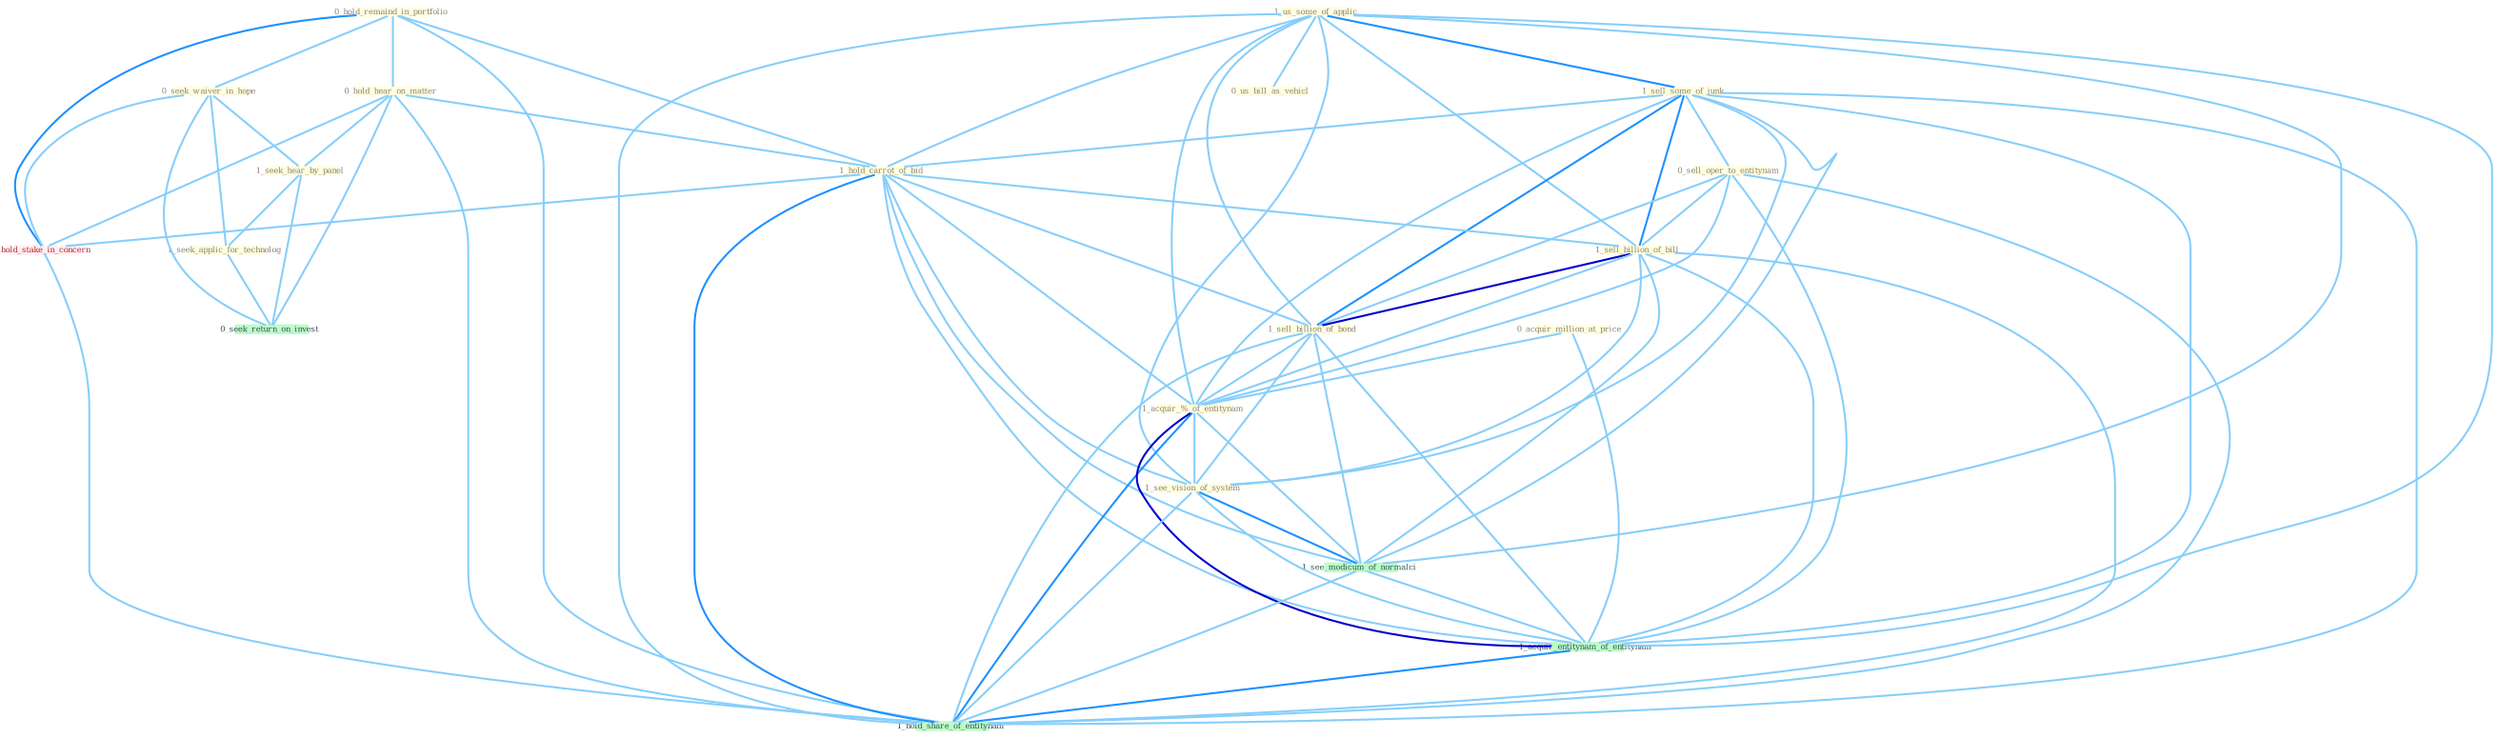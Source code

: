 Graph G{ 
    node
    [shape=polygon,style=filled,width=.5,height=.06,color="#BDFCC9",fixedsize=true,fontsize=4,
    fontcolor="#2f4f4f"];
    {node
    [color="#ffffe0", fontcolor="#8b7d6b"] "0_hold_remaind_in_portfolio " "1_us_some_of_applic " "0_seek_waiver_in_hope " "1_sell_some_of_junk " "0_hold_hear_on_matter " "1_seek_hear_by_panel " "0_us_bill_as_vehicl " "1_seek_applic_for_technolog " "0_acquir_million_at_price " "0_sell_oper_to_entitynam " "1_hold_carrot_of_bid " "1_sell_billion_of_bill " "1_sell_billion_of_bond " "1_acquir_%_of_entitynam " "1_see_vision_of_system "}
{node [color="#fff0f5", fontcolor="#b22222"] "1_hold_stake_in_concern "}
edge [color="#B0E2FF"];

	"0_hold_remaind_in_portfolio " -- "0_seek_waiver_in_hope " [w="1", color="#87cefa" ];
	"0_hold_remaind_in_portfolio " -- "0_hold_hear_on_matter " [w="1", color="#87cefa" ];
	"0_hold_remaind_in_portfolio " -- "1_hold_carrot_of_bid " [w="1", color="#87cefa" ];
	"0_hold_remaind_in_portfolio " -- "1_hold_stake_in_concern " [w="2", color="#1e90ff" , len=0.8];
	"0_hold_remaind_in_portfolio " -- "1_hold_share_of_entitynam " [w="1", color="#87cefa" ];
	"1_us_some_of_applic " -- "1_sell_some_of_junk " [w="2", color="#1e90ff" , len=0.8];
	"1_us_some_of_applic " -- "0_us_bill_as_vehicl " [w="1", color="#87cefa" ];
	"1_us_some_of_applic " -- "1_hold_carrot_of_bid " [w="1", color="#87cefa" ];
	"1_us_some_of_applic " -- "1_sell_billion_of_bill " [w="1", color="#87cefa" ];
	"1_us_some_of_applic " -- "1_sell_billion_of_bond " [w="1", color="#87cefa" ];
	"1_us_some_of_applic " -- "1_acquir_%_of_entitynam " [w="1", color="#87cefa" ];
	"1_us_some_of_applic " -- "1_see_vision_of_system " [w="1", color="#87cefa" ];
	"1_us_some_of_applic " -- "1_see_modicum_of_normalci " [w="1", color="#87cefa" ];
	"1_us_some_of_applic " -- "1_acquir_entitynam_of_entitynam " [w="1", color="#87cefa" ];
	"1_us_some_of_applic " -- "1_hold_share_of_entitynam " [w="1", color="#87cefa" ];
	"0_seek_waiver_in_hope " -- "1_seek_hear_by_panel " [w="1", color="#87cefa" ];
	"0_seek_waiver_in_hope " -- "1_seek_applic_for_technolog " [w="1", color="#87cefa" ];
	"0_seek_waiver_in_hope " -- "1_hold_stake_in_concern " [w="1", color="#87cefa" ];
	"0_seek_waiver_in_hope " -- "0_seek_return_on_invest " [w="1", color="#87cefa" ];
	"1_sell_some_of_junk " -- "0_sell_oper_to_entitynam " [w="1", color="#87cefa" ];
	"1_sell_some_of_junk " -- "1_hold_carrot_of_bid " [w="1", color="#87cefa" ];
	"1_sell_some_of_junk " -- "1_sell_billion_of_bill " [w="2", color="#1e90ff" , len=0.8];
	"1_sell_some_of_junk " -- "1_sell_billion_of_bond " [w="2", color="#1e90ff" , len=0.8];
	"1_sell_some_of_junk " -- "1_acquir_%_of_entitynam " [w="1", color="#87cefa" ];
	"1_sell_some_of_junk " -- "1_see_vision_of_system " [w="1", color="#87cefa" ];
	"1_sell_some_of_junk " -- "1_see_modicum_of_normalci " [w="1", color="#87cefa" ];
	"1_sell_some_of_junk " -- "1_acquir_entitynam_of_entitynam " [w="1", color="#87cefa" ];
	"1_sell_some_of_junk " -- "1_hold_share_of_entitynam " [w="1", color="#87cefa" ];
	"0_hold_hear_on_matter " -- "1_seek_hear_by_panel " [w="1", color="#87cefa" ];
	"0_hold_hear_on_matter " -- "1_hold_carrot_of_bid " [w="1", color="#87cefa" ];
	"0_hold_hear_on_matter " -- "1_hold_stake_in_concern " [w="1", color="#87cefa" ];
	"0_hold_hear_on_matter " -- "0_seek_return_on_invest " [w="1", color="#87cefa" ];
	"0_hold_hear_on_matter " -- "1_hold_share_of_entitynam " [w="1", color="#87cefa" ];
	"1_seek_hear_by_panel " -- "1_seek_applic_for_technolog " [w="1", color="#87cefa" ];
	"1_seek_hear_by_panel " -- "0_seek_return_on_invest " [w="1", color="#87cefa" ];
	"1_seek_applic_for_technolog " -- "0_seek_return_on_invest " [w="1", color="#87cefa" ];
	"0_acquir_million_at_price " -- "1_acquir_%_of_entitynam " [w="1", color="#87cefa" ];
	"0_acquir_million_at_price " -- "1_acquir_entitynam_of_entitynam " [w="1", color="#87cefa" ];
	"0_sell_oper_to_entitynam " -- "1_sell_billion_of_bill " [w="1", color="#87cefa" ];
	"0_sell_oper_to_entitynam " -- "1_sell_billion_of_bond " [w="1", color="#87cefa" ];
	"0_sell_oper_to_entitynam " -- "1_acquir_%_of_entitynam " [w="1", color="#87cefa" ];
	"0_sell_oper_to_entitynam " -- "1_acquir_entitynam_of_entitynam " [w="1", color="#87cefa" ];
	"0_sell_oper_to_entitynam " -- "1_hold_share_of_entitynam " [w="1", color="#87cefa" ];
	"1_hold_carrot_of_bid " -- "1_sell_billion_of_bill " [w="1", color="#87cefa" ];
	"1_hold_carrot_of_bid " -- "1_sell_billion_of_bond " [w="1", color="#87cefa" ];
	"1_hold_carrot_of_bid " -- "1_acquir_%_of_entitynam " [w="1", color="#87cefa" ];
	"1_hold_carrot_of_bid " -- "1_see_vision_of_system " [w="1", color="#87cefa" ];
	"1_hold_carrot_of_bid " -- "1_hold_stake_in_concern " [w="1", color="#87cefa" ];
	"1_hold_carrot_of_bid " -- "1_see_modicum_of_normalci " [w="1", color="#87cefa" ];
	"1_hold_carrot_of_bid " -- "1_acquir_entitynam_of_entitynam " [w="1", color="#87cefa" ];
	"1_hold_carrot_of_bid " -- "1_hold_share_of_entitynam " [w="2", color="#1e90ff" , len=0.8];
	"1_sell_billion_of_bill " -- "1_sell_billion_of_bond " [w="3", color="#0000cd" , len=0.6];
	"1_sell_billion_of_bill " -- "1_acquir_%_of_entitynam " [w="1", color="#87cefa" ];
	"1_sell_billion_of_bill " -- "1_see_vision_of_system " [w="1", color="#87cefa" ];
	"1_sell_billion_of_bill " -- "1_see_modicum_of_normalci " [w="1", color="#87cefa" ];
	"1_sell_billion_of_bill " -- "1_acquir_entitynam_of_entitynam " [w="1", color="#87cefa" ];
	"1_sell_billion_of_bill " -- "1_hold_share_of_entitynam " [w="1", color="#87cefa" ];
	"1_sell_billion_of_bond " -- "1_acquir_%_of_entitynam " [w="1", color="#87cefa" ];
	"1_sell_billion_of_bond " -- "1_see_vision_of_system " [w="1", color="#87cefa" ];
	"1_sell_billion_of_bond " -- "1_see_modicum_of_normalci " [w="1", color="#87cefa" ];
	"1_sell_billion_of_bond " -- "1_acquir_entitynam_of_entitynam " [w="1", color="#87cefa" ];
	"1_sell_billion_of_bond " -- "1_hold_share_of_entitynam " [w="1", color="#87cefa" ];
	"1_acquir_%_of_entitynam " -- "1_see_vision_of_system " [w="1", color="#87cefa" ];
	"1_acquir_%_of_entitynam " -- "1_see_modicum_of_normalci " [w="1", color="#87cefa" ];
	"1_acquir_%_of_entitynam " -- "1_acquir_entitynam_of_entitynam " [w="3", color="#0000cd" , len=0.6];
	"1_acquir_%_of_entitynam " -- "1_hold_share_of_entitynam " [w="2", color="#1e90ff" , len=0.8];
	"1_see_vision_of_system " -- "1_see_modicum_of_normalci " [w="2", color="#1e90ff" , len=0.8];
	"1_see_vision_of_system " -- "1_acquir_entitynam_of_entitynam " [w="1", color="#87cefa" ];
	"1_see_vision_of_system " -- "1_hold_share_of_entitynam " [w="1", color="#87cefa" ];
	"1_hold_stake_in_concern " -- "1_hold_share_of_entitynam " [w="1", color="#87cefa" ];
	"1_see_modicum_of_normalci " -- "1_acquir_entitynam_of_entitynam " [w="1", color="#87cefa" ];
	"1_see_modicum_of_normalci " -- "1_hold_share_of_entitynam " [w="1", color="#87cefa" ];
	"1_acquir_entitynam_of_entitynam " -- "1_hold_share_of_entitynam " [w="2", color="#1e90ff" , len=0.8];
}